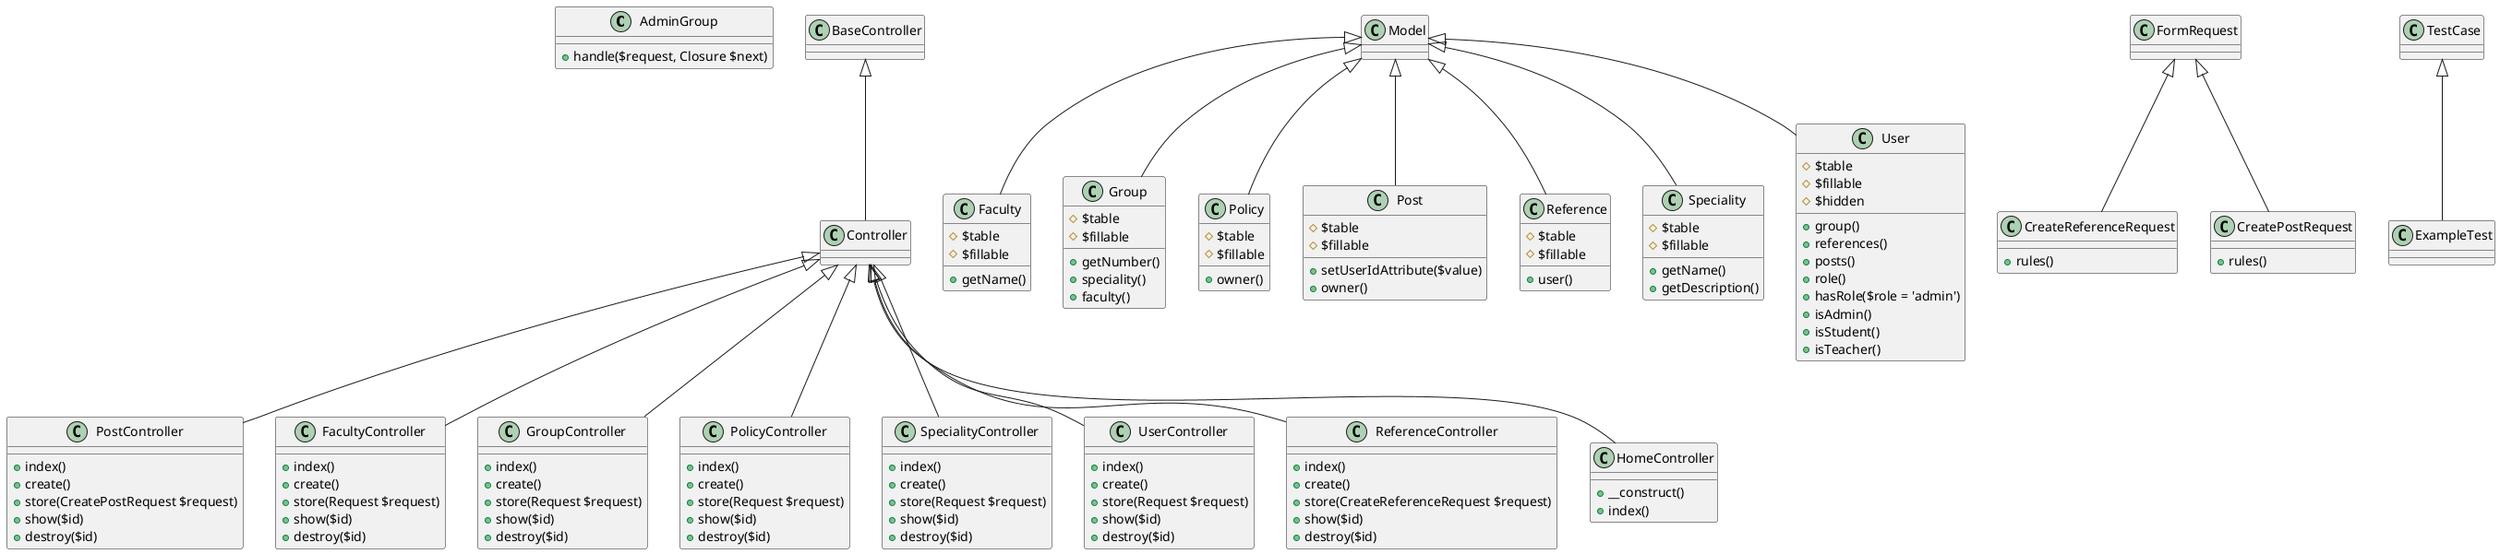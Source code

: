@startuml
class AdminGroup{
+handle($request, Closure $next)
}
class PostController extends Controller{
+index()
+create()
+store(CreatePostRequest $request)
+show($id)
+destroy($id)
}

class FacultyController extends Controller{
+index()
+create()
+store(Request $request)
+show($id)
+destroy($id)
}

class GroupController extends Controller{
+index()
+create()
+store(Request $request)
+show($id)
+destroy($id)
}

class PolicyController extends Controller{
+index()
+create()
+store(Request $request)
+show($id)
+destroy($id)
}

class SpecialityController extends Controller{
+index()
+create()
+store(Request $request)
+show($id)
+destroy($id)
}

class UserController extends Controller{
+index()
+create()
+store(Request $request)
+show($id)
+destroy($id)
}

class ReferenceController extends Controller{
+index()
+create()
+store(CreateReferenceRequest $request)
+show($id)
+destroy($id)
}

class Controller extends BaseController

class HomeController extends Controller {
+__construct()
+index()
}



class Faculty extends Model{
#$table
#$fillable
+getName()
}
class Group extends Model{
#$table
#$fillable
+getNumber()
+speciality()
+faculty()
}

class Policy extends Model{
#$table
#$fillable
+owner()
}

class Post extends Model{
#$table
#$fillable
+setUserIdAttribute($value)
+owner()
}

class Reference extends Model{
#$table
#$fillable
+user()
}

class Speciality extends Model{
#$table
#$fillable
+getName()
+getDescription()
}

class User extends Model{
#$table
#$fillable
#$hidden
+group()
+references()
+posts()
+role()
+hasRole($role = 'admin')
+isAdmin()
+isStudent()
+isTeacher()
}


class CreateReferenceRequest extends FormRequest{
+rules()
}

class CreatePostRequest extends FormRequest{
+rules()
}


class ExampleTest extends TestCase
@enduml
